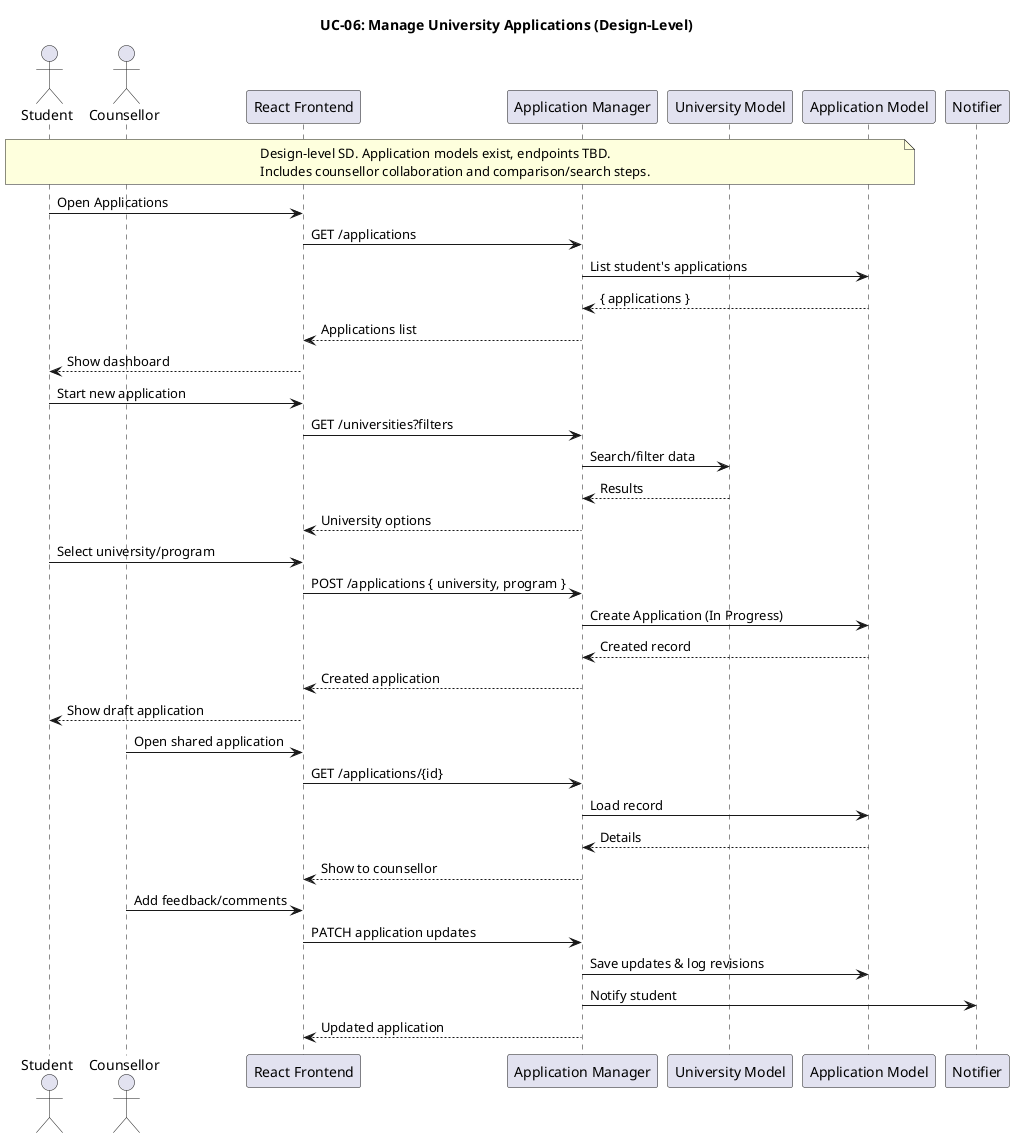@startuml
title UC-06: Manage University Applications (Design-Level)

actor Student
actor Counsellor
participant Frontend as "React Frontend"
participant ApplicationAPI as "Application Manager"
participant University as "University Model"
participant Application as "Application Model"
participant Notification as "Notifier"

note over Student, Application
Design-level SD. Application models exist, endpoints TBD.
Includes counsellor collaboration and comparison/search steps.
end note

'======================
' Access application manager
'======================
Student -> Frontend : Open Applications
Frontend -> ApplicationAPI : GET /applications
ApplicationAPI -> Application : List student's applications
Application --> ApplicationAPI : { applications }
ApplicationAPI --> Frontend : Applications list
Frontend --> Student : Show dashboard

'======================
' Create new application
'======================
Student -> Frontend : Start new application
Frontend -> ApplicationAPI : GET /universities?filters
ApplicationAPI -> University : Search/filter data
University --> ApplicationAPI : Results
ApplicationAPI --> Frontend : University options
Student -> Frontend : Select university/program
Frontend -> ApplicationAPI : POST /applications { university, program }
ApplicationAPI -> Application : Create Application (In Progress)
Application --> ApplicationAPI : Created record
ApplicationAPI --> Frontend : Created application
Frontend --> Student : Show draft application

'======================
' Counsellor collaboration (if assigned)
'======================
Counsellor -> Frontend : Open shared application
Frontend -> ApplicationAPI : GET /applications/{id}
ApplicationAPI -> Application : Load record
Application --> ApplicationAPI : Details
ApplicationAPI --> Frontend : Show to counsellor
Counsellor -> Frontend : Add feedback/comments
Frontend -> ApplicationAPI : PATCH application updates
ApplicationAPI -> Application : Save updates & log revisions
ApplicationAPI -> Notification : Notify student
ApplicationAPI --> Frontend : Updated application

@enduml


